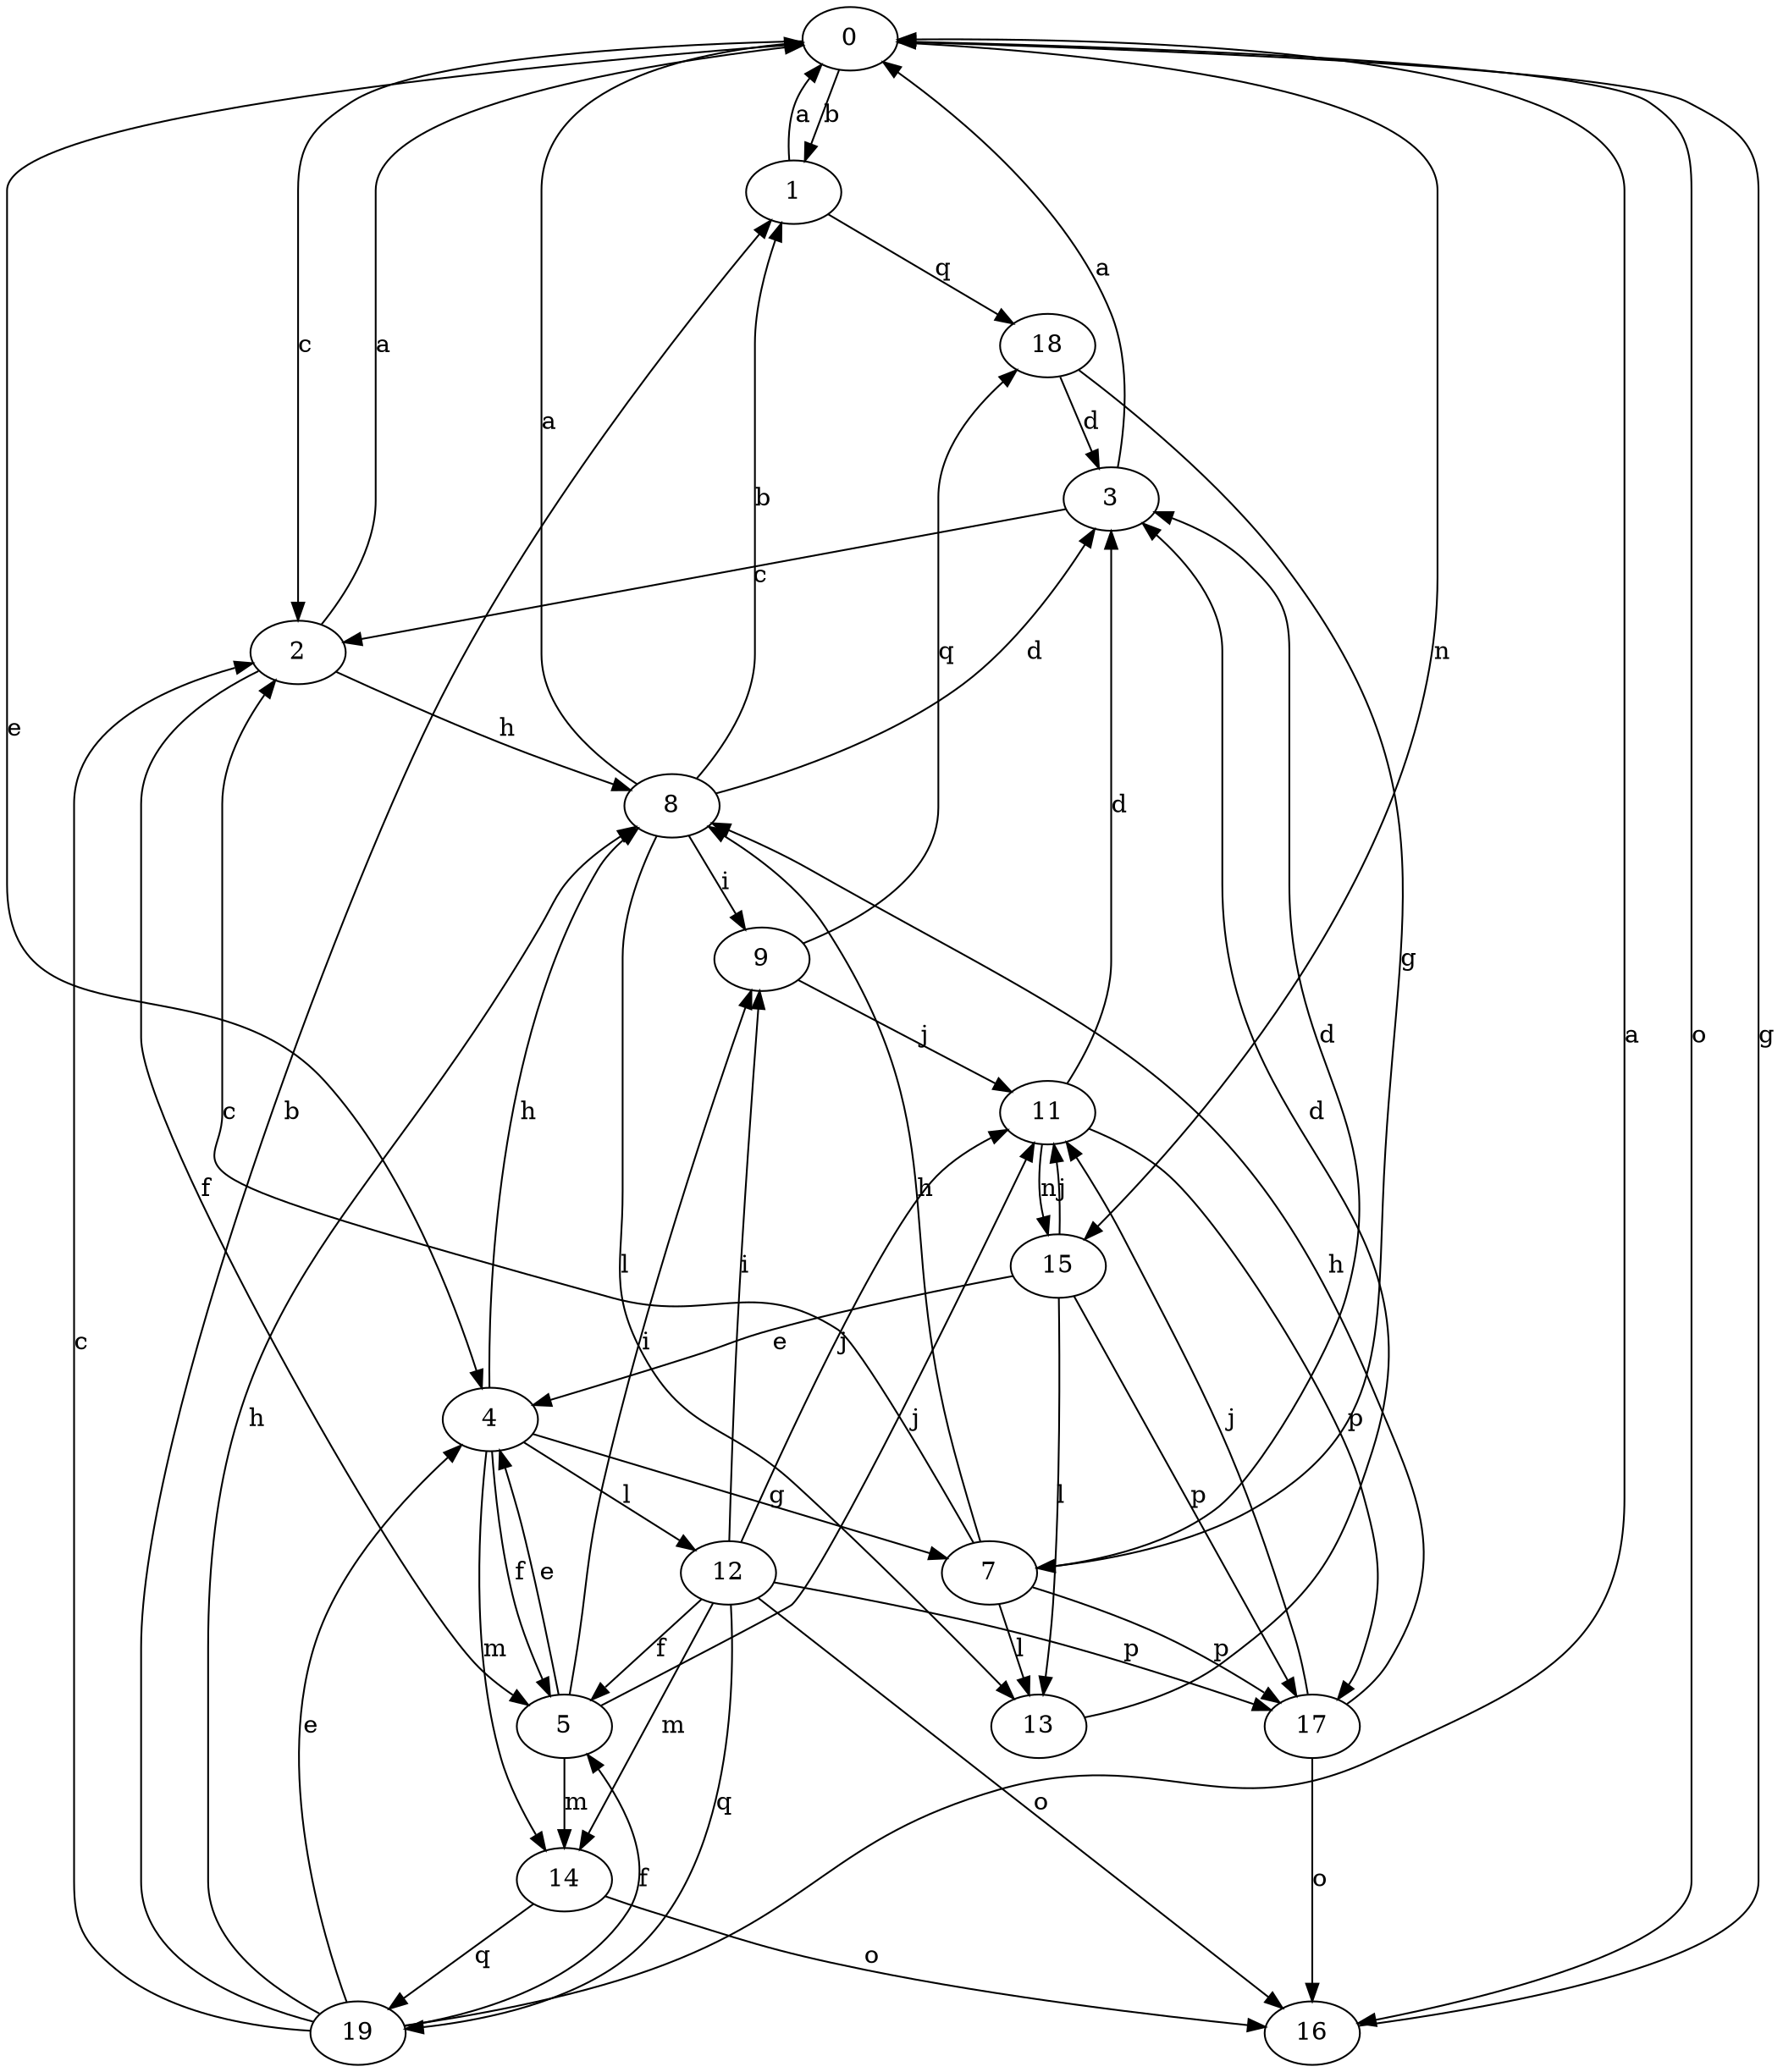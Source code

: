 strict digraph  {
0;
1;
2;
3;
4;
5;
7;
8;
9;
11;
12;
13;
14;
15;
16;
17;
18;
19;
0 -> 1  [label=b];
0 -> 2  [label=c];
0 -> 4  [label=e];
0 -> 15  [label=n];
0 -> 16  [label=o];
1 -> 0  [label=a];
1 -> 18  [label=q];
2 -> 0  [label=a];
2 -> 5  [label=f];
2 -> 8  [label=h];
3 -> 0  [label=a];
3 -> 2  [label=c];
4 -> 5  [label=f];
4 -> 7  [label=g];
4 -> 8  [label=h];
4 -> 12  [label=l];
4 -> 14  [label=m];
5 -> 4  [label=e];
5 -> 9  [label=i];
5 -> 11  [label=j];
5 -> 14  [label=m];
7 -> 2  [label=c];
7 -> 3  [label=d];
7 -> 8  [label=h];
7 -> 13  [label=l];
7 -> 17  [label=p];
8 -> 0  [label=a];
8 -> 1  [label=b];
8 -> 3  [label=d];
8 -> 9  [label=i];
8 -> 13  [label=l];
9 -> 11  [label=j];
9 -> 18  [label=q];
11 -> 3  [label=d];
11 -> 15  [label=n];
11 -> 17  [label=p];
12 -> 5  [label=f];
12 -> 9  [label=i];
12 -> 11  [label=j];
12 -> 14  [label=m];
12 -> 16  [label=o];
12 -> 17  [label=p];
12 -> 19  [label=q];
13 -> 3  [label=d];
14 -> 16  [label=o];
14 -> 19  [label=q];
15 -> 4  [label=e];
15 -> 11  [label=j];
15 -> 13  [label=l];
15 -> 17  [label=p];
16 -> 0  [label=g];
17 -> 8  [label=h];
17 -> 11  [label=j];
17 -> 16  [label=o];
18 -> 3  [label=d];
18 -> 7  [label=g];
19 -> 0  [label=a];
19 -> 1  [label=b];
19 -> 2  [label=c];
19 -> 4  [label=e];
19 -> 5  [label=f];
19 -> 8  [label=h];
}
